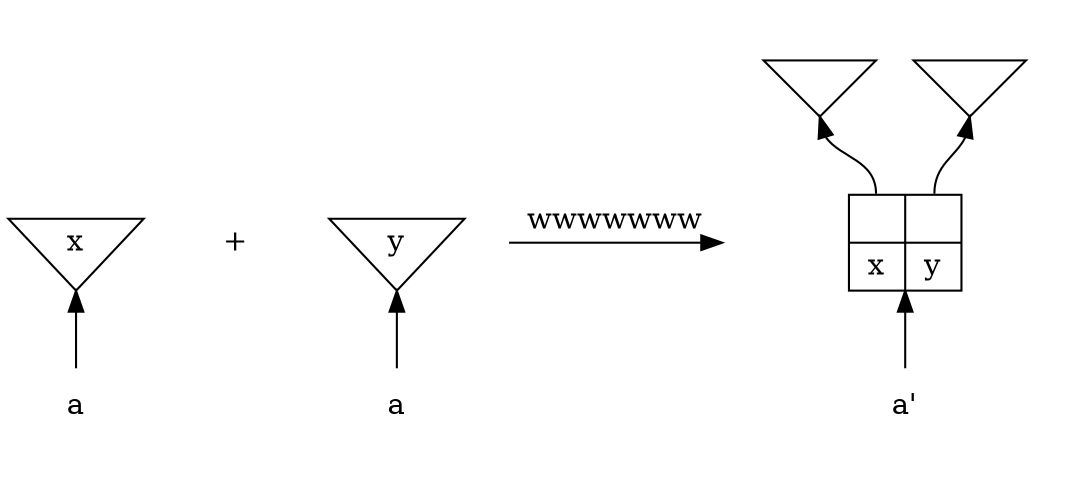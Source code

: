 digraph "" {
    graph[dpi="60";compound="true"];

    subgraph L {
        node[shape="none"];
        lefttree[label=""];
        left[shape="invtriangle";label="x"];
        leftroot[label="a"];

        lefttree -> left[style="invisible";dir="none"];
        left -> leftroot[dir="back"];
    }

    subgraph AB {
        optree[shape="none";label=""];
        temp1[shape="none";label="+"];

        optree -> temp1[style="invisible";dir="none"];
    }

    subgraph R {
        righttree[shape="none";label=""];
        right[shape="invtriangle";label="y"];
        rightroot[shape="none";label="a"];

        righttree -> right[style="invisible";dir="none"];
        right -> rightroot[dir="back"];
    }

    subgraph BC {
        node[color="invis";shape="point"];
        temp2a;
        {   rank="same";
            temp2b;
            temp2c;
        }

        temp2a -> temp2b[style="invisible";dir="none"];
        temp2a -> temp2c[style="invisible";dir="none"];
        temp2b -> temp2c[constraint="false";label="wwwwwww"];
    }

    subgraph clusterRes {
        color="invis";
        resulttree1[shape="invtriangle";label=""];
        resulttree2[shape="invtriangle";label=""];
        result[shape="record";label="{<x> | x} | {<y> | y}"];
        resultroot[shape="none";label="a'"];

        resulttree1:s -> result:x:n[dir="back"];
        resulttree2:s -> result:y:n[dir="back"];
        result -> resultroot[dir="back"];
    }
}
